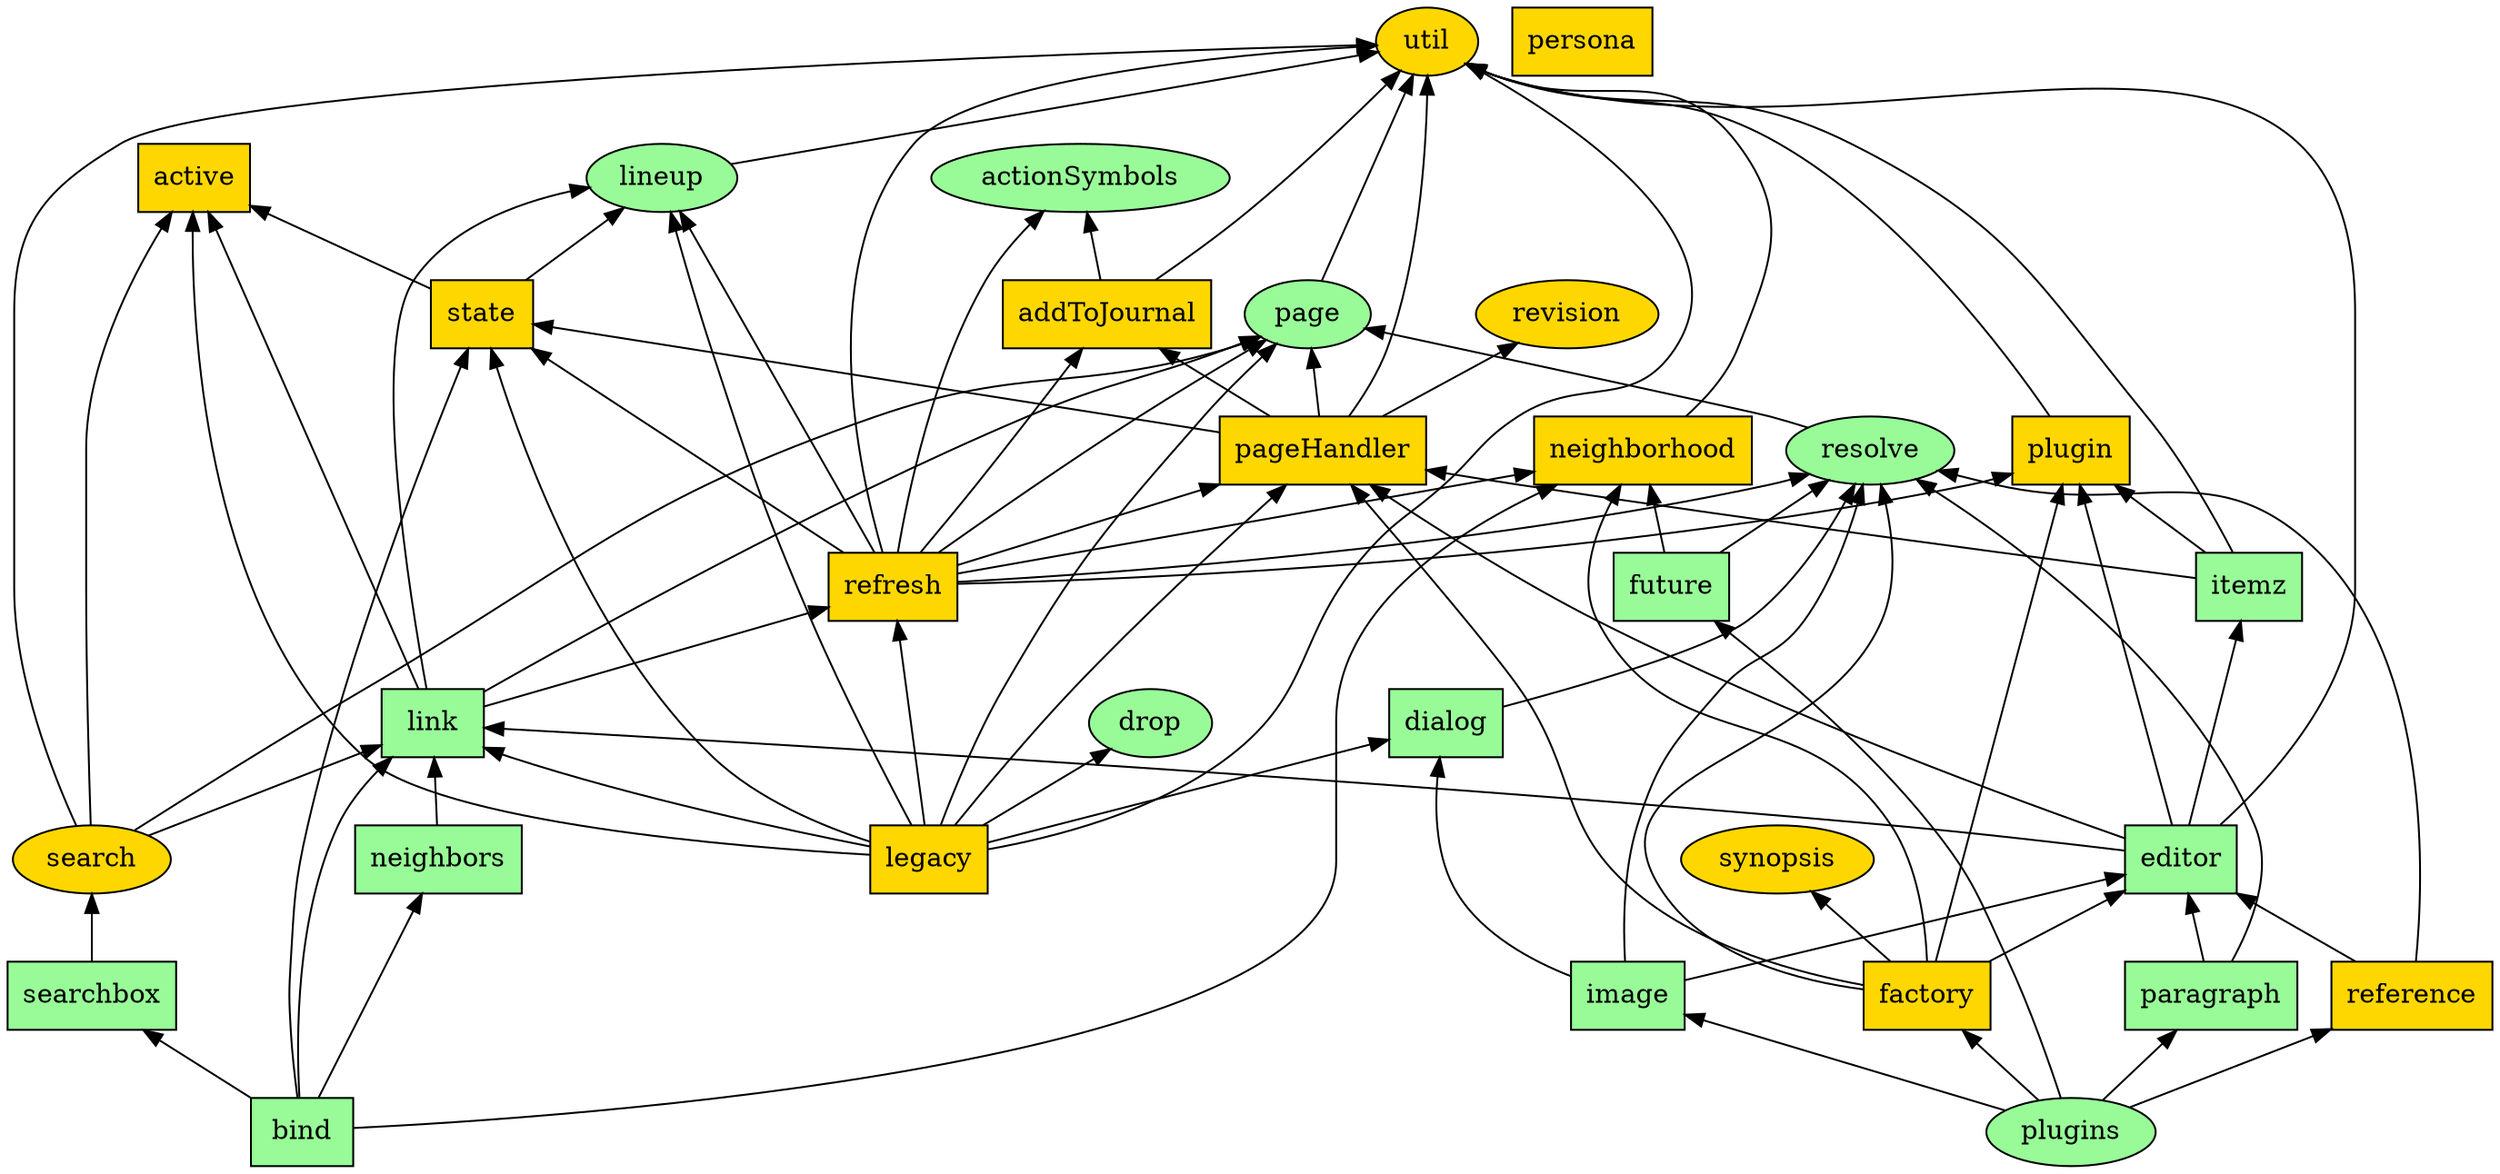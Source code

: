 digraph { node [style=filled];

actionSymbols [fillcolor=paleGreen];

active [fillcolor=gold];
active [shape=box];

addToJournal [fillcolor=gold];
util -> addToJournal [dir=back];
actionSymbols -> addToJournal [dir=back];
addToJournal [shape=box];

bind [fillcolor=paleGreen];
neighborhood -> bind [dir=back];
neighbors -> bind [dir=back];
searchbox -> bind [dir=back];
state -> bind [dir=back];
link -> bind [dir=back];
bind [shape=box];

dialog [fillcolor=paleGreen];
resolve -> dialog [dir=back];
dialog [shape=box];

drop [fillcolor=paleGreen];

editor [fillcolor=paleGreen];
plugin -> editor [dir=back];
itemz -> editor [dir=back];
util -> editor [dir=back];
pageHandler -> editor [dir=back];
link -> editor [dir=back];
editor [shape=box];

factory [fillcolor=gold];
neighborhood -> factory [dir=back];
plugin -> factory [dir=back];
resolve -> factory [dir=back];
pageHandler -> factory [dir=back];
editor -> factory [dir=back];
synopsis -> factory [dir=back];
factory [shape=box];

future [fillcolor=paleGreen];
resolve -> future [dir=back];
neighborhood -> future [dir=back];
future [shape=box];

image [fillcolor=paleGreen];
dialog -> image [dir=back];
editor -> image [dir=back];
resolve -> image [dir=back];
image [shape=box];

itemz [fillcolor=paleGreen];
pageHandler -> itemz [dir=back];
util -> itemz [dir=back];
plugin -> itemz [dir=back];
itemz [shape=box];

legacy [fillcolor=gold];
util -> legacy [dir=back];
pageHandler -> legacy [dir=back];
state -> legacy [dir=back];
active -> legacy [dir=back];
refresh -> legacy [dir=back];
lineup -> legacy [dir=back];
drop -> legacy [dir=back];
dialog -> legacy [dir=back];
link -> legacy [dir=back];
page -> legacy [dir=back];
legacy [shape=box];

lineup [fillcolor=paleGreen];
util -> lineup [dir=back];

link [fillcolor=paleGreen];
lineup -> link [dir=back];
active -> link [dir=back];
refresh -> link [dir=back];
page -> link [dir=back];
link [shape=box];

neighborhood [fillcolor=gold];
util -> neighborhood [dir=back];
neighborhood [shape=box];

neighbors [fillcolor=paleGreen];
link -> neighbors [dir=back];
neighbors [shape=box];

page [fillcolor=paleGreen];
util -> page [dir=back];

pageHandler [fillcolor=gold];
util -> pageHandler [dir=back];
state -> pageHandler [dir=back];
revision -> pageHandler [dir=back];
addToJournal -> pageHandler [dir=back];
page -> pageHandler [dir=back];
pageHandler [shape=box];

paragraph [fillcolor=paleGreen];
editor -> paragraph [dir=back];
resolve -> paragraph [dir=back];
paragraph [shape=box];

persona [fillcolor=gold];
persona [shape=box];

plugin [fillcolor=gold];
util -> plugin [dir=back];
plugin [shape=box];

plugins [fillcolor=paleGreen];
reference -> plugins [dir=back];
factory -> plugins [dir=back];
paragraph -> plugins [dir=back];
image -> plugins [dir=back];
future -> plugins [dir=back];

reference [fillcolor=gold];
editor -> reference [dir=back];
resolve -> reference [dir=back];
reference [shape=box];

refresh [fillcolor=gold];
util -> refresh [dir=back];
pageHandler -> refresh [dir=back];
plugin -> refresh [dir=back];
state -> refresh [dir=back];
neighborhood -> refresh [dir=back];
addToJournal -> refresh [dir=back];
actionSymbols -> refresh [dir=back];
lineup -> refresh [dir=back];
resolve -> refresh [dir=back];
page -> refresh [dir=back];
refresh [shape=box];

resolve [fillcolor=paleGreen];
page -> resolve [dir=back];

revision [fillcolor=gold];

search [fillcolor=gold];
link -> search [dir=back];
util -> search [dir=back];
active -> search [dir=back];
page -> search [dir=back];

searchbox [fillcolor=paleGreen];
search -> searchbox [dir=back];
searchbox [shape=box];

state [fillcolor=gold];
active -> state [dir=back];
lineup -> state [dir=back];
state [shape=box];

synopsis [fillcolor=gold];

util [fillcolor=gold];
}
